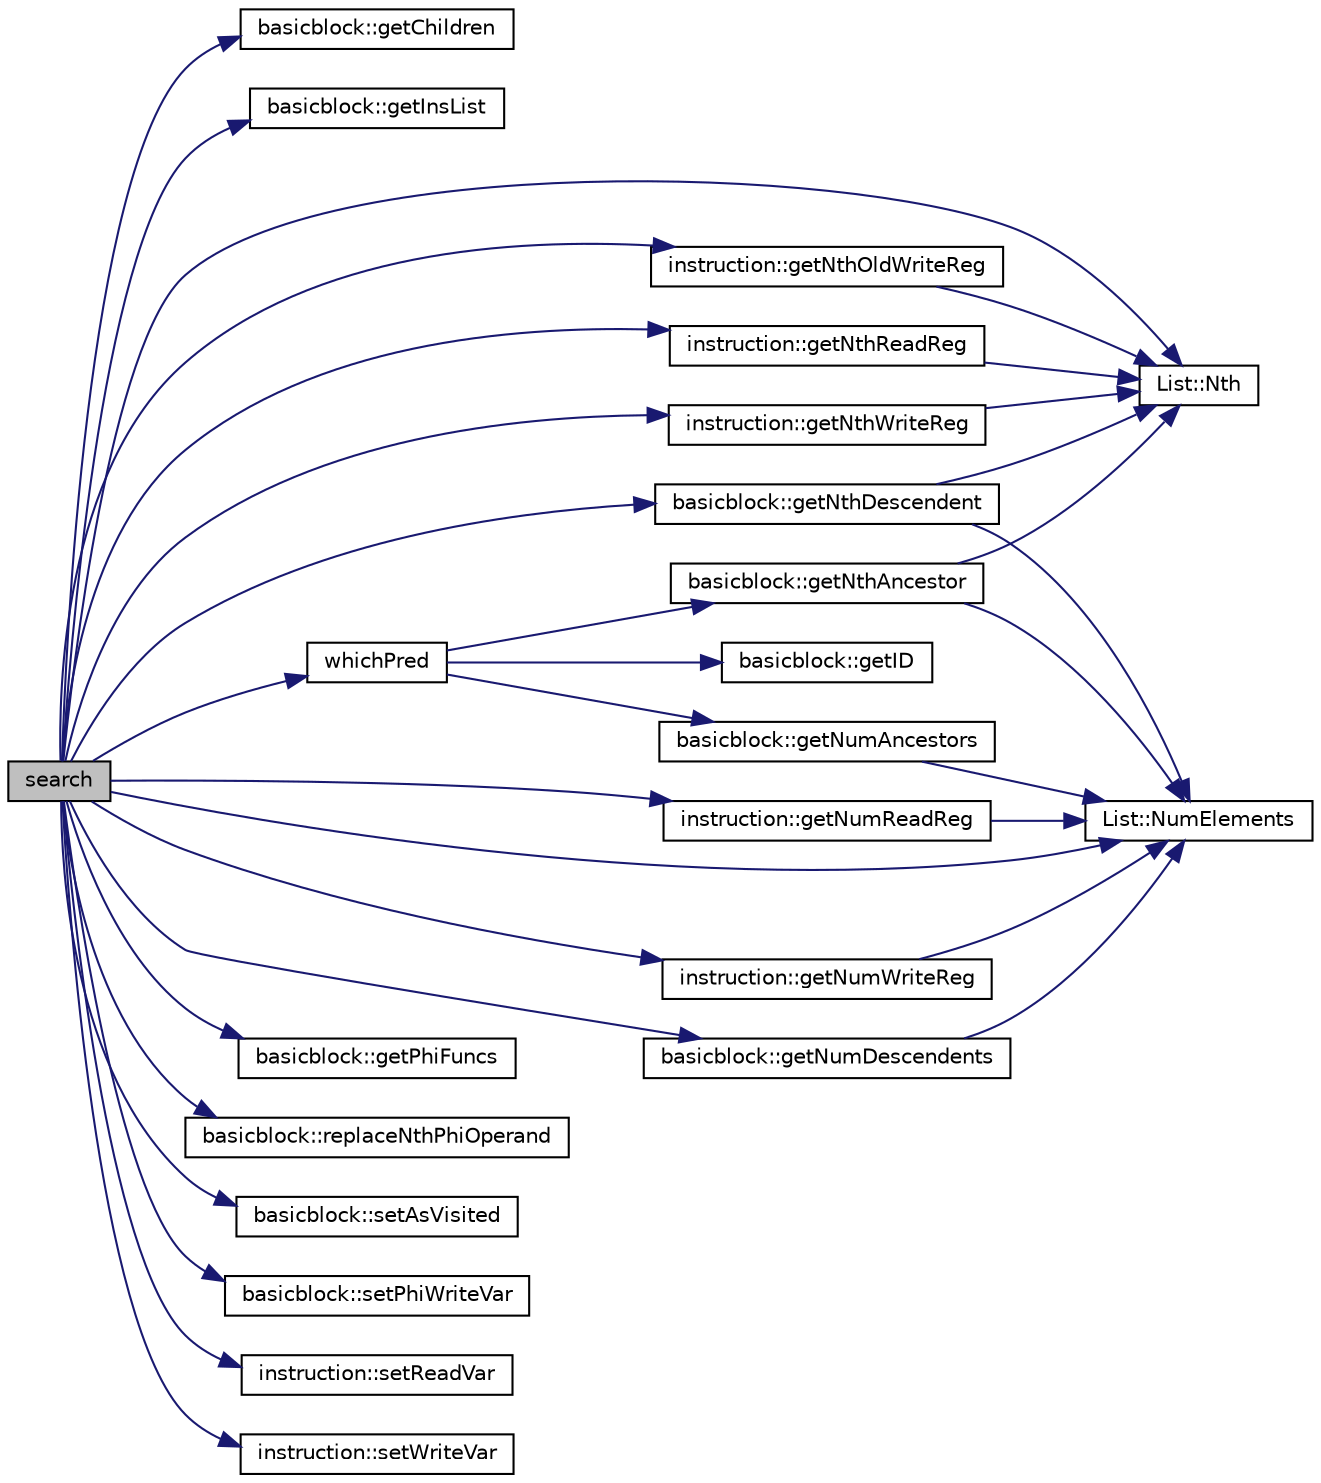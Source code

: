 digraph G
{
  edge [fontname="Helvetica",fontsize="10",labelfontname="Helvetica",labelfontsize="10"];
  node [fontname="Helvetica",fontsize="10",shape=record];
  rankdir=LR;
  Node1 [label="search",height=0.2,width=0.4,color="black", fillcolor="grey75", style="filled" fontcolor="black"];
  Node1 -> Node2 [color="midnightblue",fontsize="10",style="solid"];
  Node2 [label="basicblock::getChildren",height=0.2,width=0.4,color="black", fillcolor="white", style="filled",URL="$classbasicblock.html#a6dde8501c965eb860dcc5bf63fcb06f2"];
  Node1 -> Node3 [color="midnightblue",fontsize="10",style="solid"];
  Node3 [label="basicblock::getInsList",height=0.2,width=0.4,color="black", fillcolor="white", style="filled",URL="$classbasicblock.html#adc40d816c82feedc1f7027fc29470d90"];
  Node1 -> Node4 [color="midnightblue",fontsize="10",style="solid"];
  Node4 [label="basicblock::getNthDescendent",height=0.2,width=0.4,color="black", fillcolor="white", style="filled",URL="$classbasicblock.html#a571a65129ed999a167803d516cb9455e"];
  Node4 -> Node5 [color="midnightblue",fontsize="10",style="solid"];
  Node5 [label="List::Nth",height=0.2,width=0.4,color="black", fillcolor="white", style="filled",URL="$classList.html#a5eb964816de33c85e1d46658ddf8c6c4"];
  Node4 -> Node6 [color="midnightblue",fontsize="10",style="solid"];
  Node6 [label="List::NumElements",height=0.2,width=0.4,color="black", fillcolor="white", style="filled",URL="$classList.html#ac2e9d50f703b01bf643fa6ce50837c26"];
  Node1 -> Node7 [color="midnightblue",fontsize="10",style="solid"];
  Node7 [label="instruction::getNthOldWriteReg",height=0.2,width=0.4,color="black", fillcolor="white", style="filled",URL="$classinstruction.html#ad7dce7bff9bfecd11b0e7119738d0994"];
  Node7 -> Node5 [color="midnightblue",fontsize="10",style="solid"];
  Node1 -> Node8 [color="midnightblue",fontsize="10",style="solid"];
  Node8 [label="instruction::getNthReadReg",height=0.2,width=0.4,color="black", fillcolor="white", style="filled",URL="$classinstruction.html#a0a5ddbb986096245d7742472c49d14b2"];
  Node8 -> Node5 [color="midnightblue",fontsize="10",style="solid"];
  Node1 -> Node9 [color="midnightblue",fontsize="10",style="solid"];
  Node9 [label="instruction::getNthWriteReg",height=0.2,width=0.4,color="black", fillcolor="white", style="filled",URL="$classinstruction.html#a29e8de9d3cd22cee464512f9bbc1972c"];
  Node9 -> Node5 [color="midnightblue",fontsize="10",style="solid"];
  Node1 -> Node10 [color="midnightblue",fontsize="10",style="solid"];
  Node10 [label="basicblock::getNumDescendents",height=0.2,width=0.4,color="black", fillcolor="white", style="filled",URL="$classbasicblock.html#a42700afdf9102a0f287690f4f8c487f9"];
  Node10 -> Node6 [color="midnightblue",fontsize="10",style="solid"];
  Node1 -> Node11 [color="midnightblue",fontsize="10",style="solid"];
  Node11 [label="instruction::getNumReadReg",height=0.2,width=0.4,color="black", fillcolor="white", style="filled",URL="$classinstruction.html#ae0a1ee97e6ba7920c41dd35f97b1715a"];
  Node11 -> Node6 [color="midnightblue",fontsize="10",style="solid"];
  Node1 -> Node12 [color="midnightblue",fontsize="10",style="solid"];
  Node12 [label="instruction::getNumWriteReg",height=0.2,width=0.4,color="black", fillcolor="white", style="filled",URL="$classinstruction.html#a293a8975be22485ec002ef7cc0466d0a"];
  Node12 -> Node6 [color="midnightblue",fontsize="10",style="solid"];
  Node1 -> Node13 [color="midnightblue",fontsize="10",style="solid"];
  Node13 [label="basicblock::getPhiFuncs",height=0.2,width=0.4,color="black", fillcolor="white", style="filled",URL="$classbasicblock.html#a3b5148a1563478d689e1e3796ebd7dba"];
  Node1 -> Node5 [color="midnightblue",fontsize="10",style="solid"];
  Node1 -> Node6 [color="midnightblue",fontsize="10",style="solid"];
  Node1 -> Node14 [color="midnightblue",fontsize="10",style="solid"];
  Node14 [label="basicblock::replaceNthPhiOperand",height=0.2,width=0.4,color="black", fillcolor="white", style="filled",URL="$classbasicblock.html#a129efbec925894799b11962ee9ec8b72"];
  Node1 -> Node15 [color="midnightblue",fontsize="10",style="solid"];
  Node15 [label="basicblock::setAsVisited",height=0.2,width=0.4,color="black", fillcolor="white", style="filled",URL="$classbasicblock.html#adb3d7c691e7974f77619409fe4a24335"];
  Node1 -> Node16 [color="midnightblue",fontsize="10",style="solid"];
  Node16 [label="basicblock::setPhiWriteVar",height=0.2,width=0.4,color="black", fillcolor="white", style="filled",URL="$classbasicblock.html#a8b4180d38d685e0def92a4512ab4f1ce"];
  Node1 -> Node17 [color="midnightblue",fontsize="10",style="solid"];
  Node17 [label="instruction::setReadVar",height=0.2,width=0.4,color="black", fillcolor="white", style="filled",URL="$classinstruction.html#a093ff19f17baaf84d4539ea395468265"];
  Node1 -> Node18 [color="midnightblue",fontsize="10",style="solid"];
  Node18 [label="instruction::setWriteVar",height=0.2,width=0.4,color="black", fillcolor="white", style="filled",URL="$classinstruction.html#a67c584522eaa68d46a495170ce8a3bbd"];
  Node1 -> Node19 [color="midnightblue",fontsize="10",style="solid"];
  Node19 [label="whichPred",height=0.2,width=0.4,color="black", fillcolor="white", style="filled",URL="$ssa_8cpp.html#ad51f0106de926496f1a6b24bfd21bc32"];
  Node19 -> Node20 [color="midnightblue",fontsize="10",style="solid"];
  Node20 [label="basicblock::getID",height=0.2,width=0.4,color="black", fillcolor="white", style="filled",URL="$classbasicblock.html#aff434c369968fe5fb3151d8ec00665b4"];
  Node19 -> Node21 [color="midnightblue",fontsize="10",style="solid"];
  Node21 [label="basicblock::getNthAncestor",height=0.2,width=0.4,color="black", fillcolor="white", style="filled",URL="$classbasicblock.html#a24ef17acb451da40eb9ecca3a05c9fb3"];
  Node21 -> Node5 [color="midnightblue",fontsize="10",style="solid"];
  Node21 -> Node6 [color="midnightblue",fontsize="10",style="solid"];
  Node19 -> Node22 [color="midnightblue",fontsize="10",style="solid"];
  Node22 [label="basicblock::getNumAncestors",height=0.2,width=0.4,color="black", fillcolor="white", style="filled",URL="$classbasicblock.html#af95ff01c9b4eb7a12cd58558771c92b2"];
  Node22 -> Node6 [color="midnightblue",fontsize="10",style="solid"];
}
